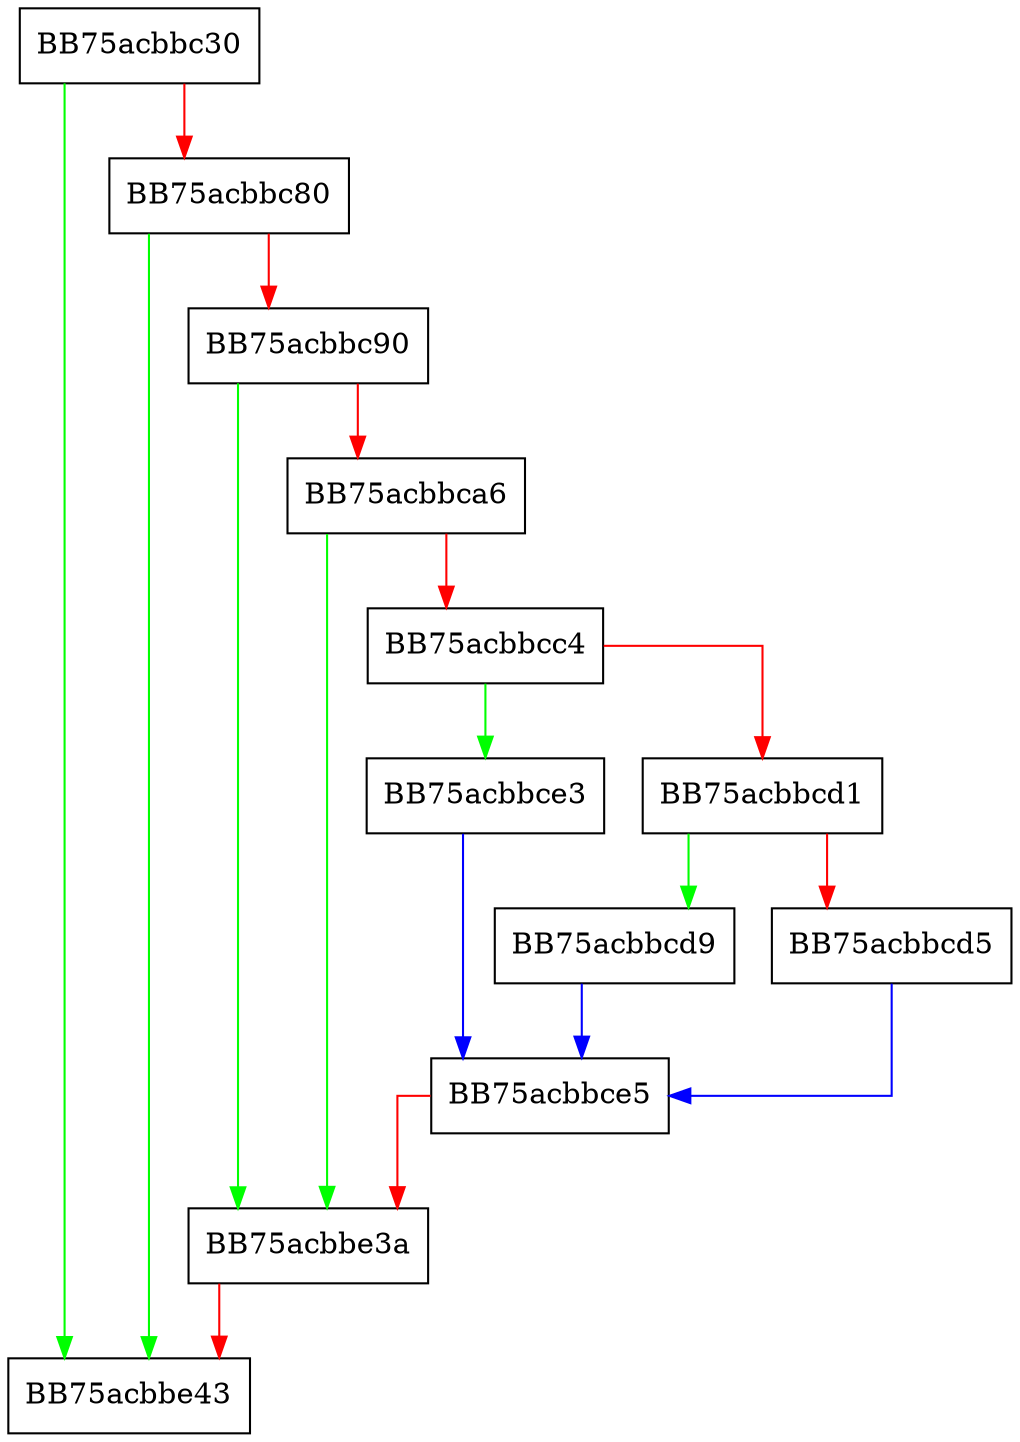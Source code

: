 digraph Scan {
  node [shape="box"];
  graph [splines=ortho];
  BB75acbbc30 -> BB75acbbe43 [color="green"];
  BB75acbbc30 -> BB75acbbc80 [color="red"];
  BB75acbbc80 -> BB75acbbe43 [color="green"];
  BB75acbbc80 -> BB75acbbc90 [color="red"];
  BB75acbbc90 -> BB75acbbe3a [color="green"];
  BB75acbbc90 -> BB75acbbca6 [color="red"];
  BB75acbbca6 -> BB75acbbe3a [color="green"];
  BB75acbbca6 -> BB75acbbcc4 [color="red"];
  BB75acbbcc4 -> BB75acbbce3 [color="green"];
  BB75acbbcc4 -> BB75acbbcd1 [color="red"];
  BB75acbbcd1 -> BB75acbbcd9 [color="green"];
  BB75acbbcd1 -> BB75acbbcd5 [color="red"];
  BB75acbbcd5 -> BB75acbbce5 [color="blue"];
  BB75acbbcd9 -> BB75acbbce5 [color="blue"];
  BB75acbbce3 -> BB75acbbce5 [color="blue"];
  BB75acbbce5 -> BB75acbbe3a [color="red"];
  BB75acbbe3a -> BB75acbbe43 [color="red"];
}